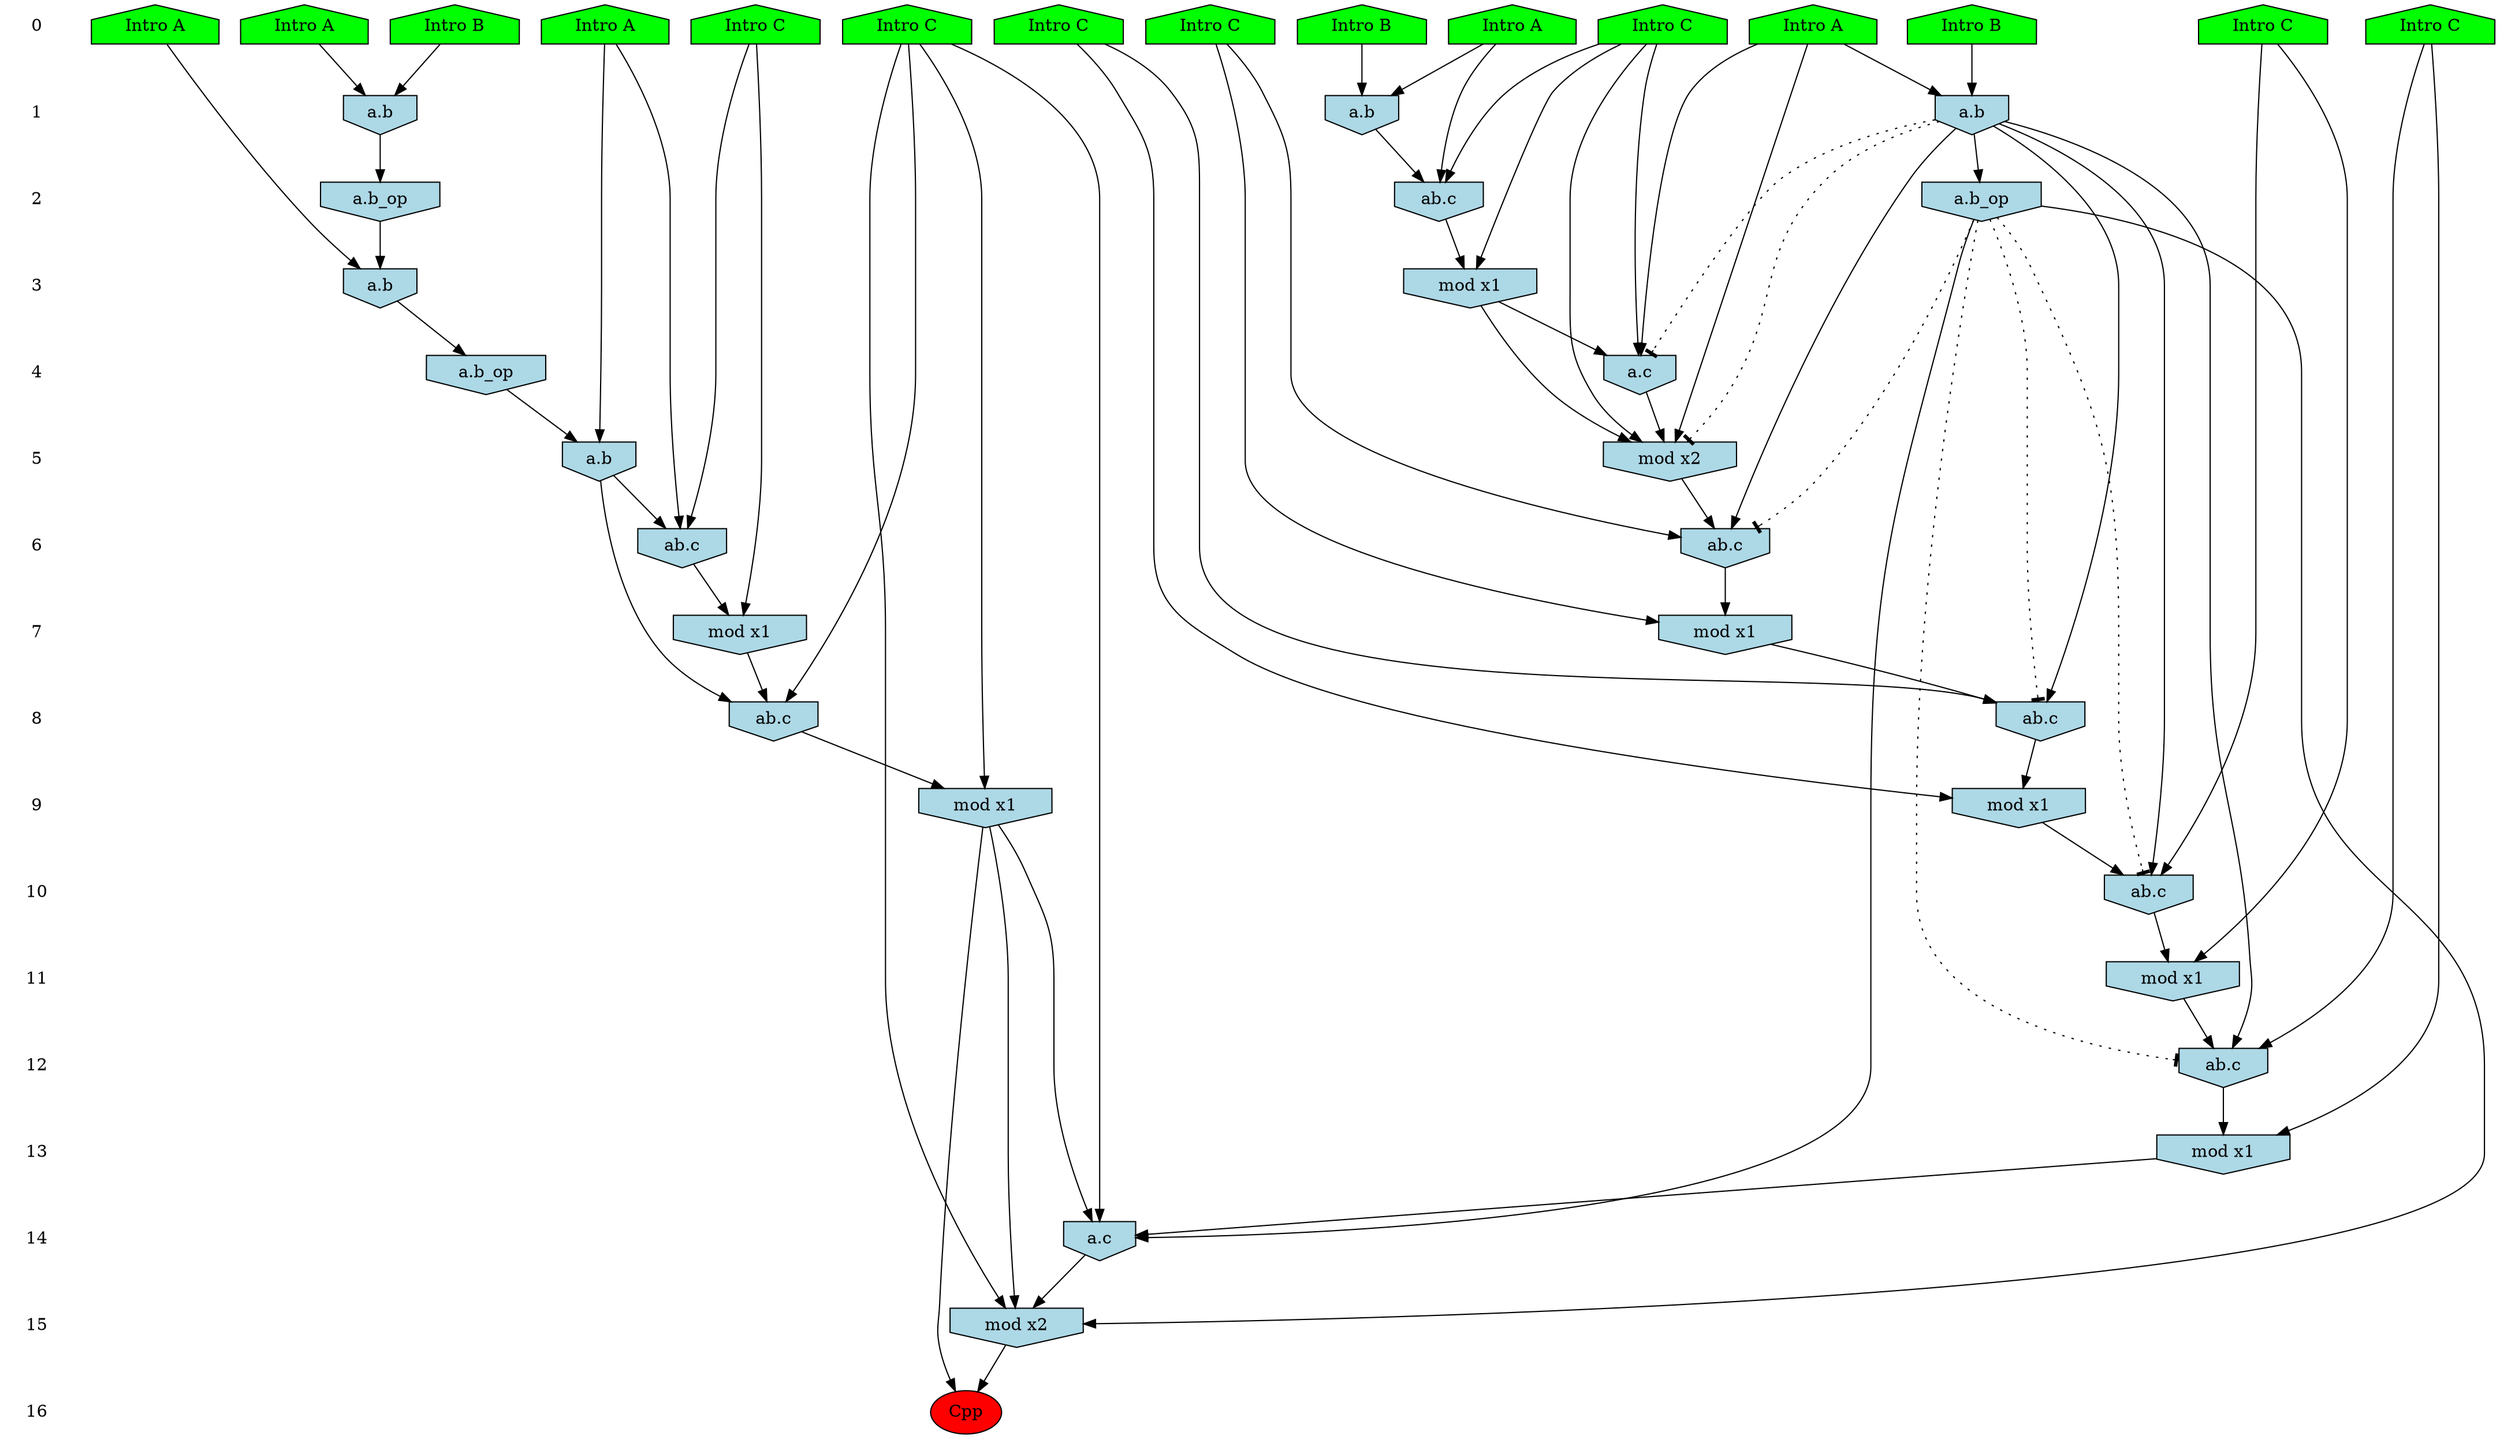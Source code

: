 /* Compression of 1 causal flows obtained in average at 1.991619E+01 t.u */
/* Compressed causal flows were: [3679] */
digraph G{
 ranksep=.5 ; 
{ rank = same ; "0" [shape=plaintext] ; node_1 [label ="Intro A", shape=house, style=filled, fillcolor=green] ;
node_2 [label ="Intro A", shape=house, style=filled, fillcolor=green] ;
node_3 [label ="Intro B", shape=house, style=filled, fillcolor=green] ;
node_4 [label ="Intro A", shape=house, style=filled, fillcolor=green] ;
node_5 [label ="Intro A", shape=house, style=filled, fillcolor=green] ;
node_6 [label ="Intro A", shape=house, style=filled, fillcolor=green] ;
node_7 [label ="Intro B", shape=house, style=filled, fillcolor=green] ;
node_8 [label ="Intro B", shape=house, style=filled, fillcolor=green] ;
node_9 [label ="Intro C", shape=house, style=filled, fillcolor=green] ;
node_10 [label ="Intro C", shape=house, style=filled, fillcolor=green] ;
node_11 [label ="Intro C", shape=house, style=filled, fillcolor=green] ;
node_12 [label ="Intro C", shape=house, style=filled, fillcolor=green] ;
node_13 [label ="Intro C", shape=house, style=filled, fillcolor=green] ;
node_14 [label ="Intro C", shape=house, style=filled, fillcolor=green] ;
node_15 [label ="Intro C", shape=house, style=filled, fillcolor=green] ;
}
{ rank = same ; "1" [shape=plaintext] ; node_16 [label="a.b", shape=invhouse, style=filled, fillcolor = lightblue] ;
node_17 [label="a.b", shape=invhouse, style=filled, fillcolor = lightblue] ;
node_24 [label="a.b", shape=invhouse, style=filled, fillcolor = lightblue] ;
}
{ rank = same ; "2" [shape=plaintext] ; node_18 [label="ab.c", shape=invhouse, style=filled, fillcolor = lightblue] ;
node_19 [label="a.b_op", shape=invhouse, style=filled, fillcolor = lightblue] ;
node_38 [label="a.b_op", shape=invhouse, style=filled, fillcolor = lightblue] ;
}
{ rank = same ; "3" [shape=plaintext] ; node_20 [label="mod x1", shape=invhouse, style=filled, fillcolor = lightblue] ;
node_21 [label="a.b", shape=invhouse, style=filled, fillcolor = lightblue] ;
}
{ rank = same ; "4" [shape=plaintext] ; node_22 [label="a.c", shape=invhouse, style=filled, fillcolor = lightblue] ;
node_26 [label="a.b_op", shape=invhouse, style=filled, fillcolor = lightblue] ;
}
{ rank = same ; "5" [shape=plaintext] ; node_23 [label="mod x2", shape=invhouse, style=filled, fillcolor = lightblue] ;
node_30 [label="a.b", shape=invhouse, style=filled, fillcolor = lightblue] ;
}
{ rank = same ; "6" [shape=plaintext] ; node_25 [label="ab.c", shape=invhouse, style=filled, fillcolor = lightblue] ;
node_31 [label="ab.c", shape=invhouse, style=filled, fillcolor = lightblue] ;
}
{ rank = same ; "7" [shape=plaintext] ; node_27 [label="mod x1", shape=invhouse, style=filled, fillcolor = lightblue] ;
node_32 [label="mod x1", shape=invhouse, style=filled, fillcolor = lightblue] ;
}
{ rank = same ; "8" [shape=plaintext] ; node_28 [label="ab.c", shape=invhouse, style=filled, fillcolor = lightblue] ;
node_36 [label="ab.c", shape=invhouse, style=filled, fillcolor = lightblue] ;
}
{ rank = same ; "9" [shape=plaintext] ; node_29 [label="mod x1", shape=invhouse, style=filled, fillcolor = lightblue] ;
node_37 [label="mod x1", shape=invhouse, style=filled, fillcolor = lightblue] ;
}
{ rank = same ; "10" [shape=plaintext] ; node_33 [label="ab.c", shape=invhouse, style=filled, fillcolor = lightblue] ;
}
{ rank = same ; "11" [shape=plaintext] ; node_34 [label="mod x1", shape=invhouse, style=filled, fillcolor = lightblue] ;
}
{ rank = same ; "12" [shape=plaintext] ; node_35 [label="ab.c", shape=invhouse, style=filled, fillcolor = lightblue] ;
}
{ rank = same ; "13" [shape=plaintext] ; node_39 [label="mod x1", shape=invhouse, style=filled, fillcolor = lightblue] ;
}
{ rank = same ; "14" [shape=plaintext] ; node_40 [label="a.c", shape=invhouse, style=filled, fillcolor = lightblue] ;
}
{ rank = same ; "15" [shape=plaintext] ; node_41 [label="mod x2", shape=invhouse, style=filled, fillcolor = lightblue] ;
}
{ rank = same ; "16" [shape=plaintext] ; node_42 [label ="Cpp", style=filled, fillcolor=red] ;
}
"0" -> "1" [style="invis"]; 
"1" -> "2" [style="invis"]; 
"2" -> "3" [style="invis"]; 
"3" -> "4" [style="invis"]; 
"4" -> "5" [style="invis"]; 
"5" -> "6" [style="invis"]; 
"6" -> "7" [style="invis"]; 
"7" -> "8" [style="invis"]; 
"8" -> "9" [style="invis"]; 
"9" -> "10" [style="invis"]; 
"10" -> "11" [style="invis"]; 
"11" -> "12" [style="invis"]; 
"12" -> "13" [style="invis"]; 
"13" -> "14" [style="invis"]; 
"14" -> "15" [style="invis"]; 
"15" -> "16" [style="invis"]; 
node_5 -> node_16
node_7 -> node_16
node_3 -> node_17
node_4 -> node_17
node_5 -> node_18
node_14 -> node_18
node_16 -> node_18
node_17 -> node_19
node_14 -> node_20
node_18 -> node_20
node_2 -> node_21
node_19 -> node_21
node_6 -> node_22
node_14 -> node_22
node_20 -> node_22
node_6 -> node_23
node_14 -> node_23
node_20 -> node_23
node_22 -> node_23
node_6 -> node_24
node_8 -> node_24
node_11 -> node_25
node_23 -> node_25
node_24 -> node_25
node_21 -> node_26
node_11 -> node_27
node_25 -> node_27
node_13 -> node_28
node_24 -> node_28
node_27 -> node_28
node_13 -> node_29
node_28 -> node_29
node_1 -> node_30
node_26 -> node_30
node_1 -> node_31
node_9 -> node_31
node_30 -> node_31
node_9 -> node_32
node_31 -> node_32
node_12 -> node_33
node_24 -> node_33
node_29 -> node_33
node_12 -> node_34
node_33 -> node_34
node_15 -> node_35
node_24 -> node_35
node_34 -> node_35
node_10 -> node_36
node_30 -> node_36
node_32 -> node_36
node_10 -> node_37
node_36 -> node_37
node_24 -> node_38
node_15 -> node_39
node_35 -> node_39
node_10 -> node_40
node_37 -> node_40
node_38 -> node_40
node_39 -> node_40
node_10 -> node_41
node_37 -> node_41
node_38 -> node_41
node_40 -> node_41
node_37 -> node_42
node_41 -> node_42
node_24 -> node_23 [style=dotted, arrowhead = tee] 
node_24 -> node_22 [style=dotted, arrowhead = tee] 
node_38 -> node_35 [style=dotted, arrowhead = tee] 
node_38 -> node_33 [style=dotted, arrowhead = tee] 
node_38 -> node_28 [style=dotted, arrowhead = tee] 
node_38 -> node_25 [style=dotted, arrowhead = tee] 
}
/*
 Dot generation time: 0.000858
*/